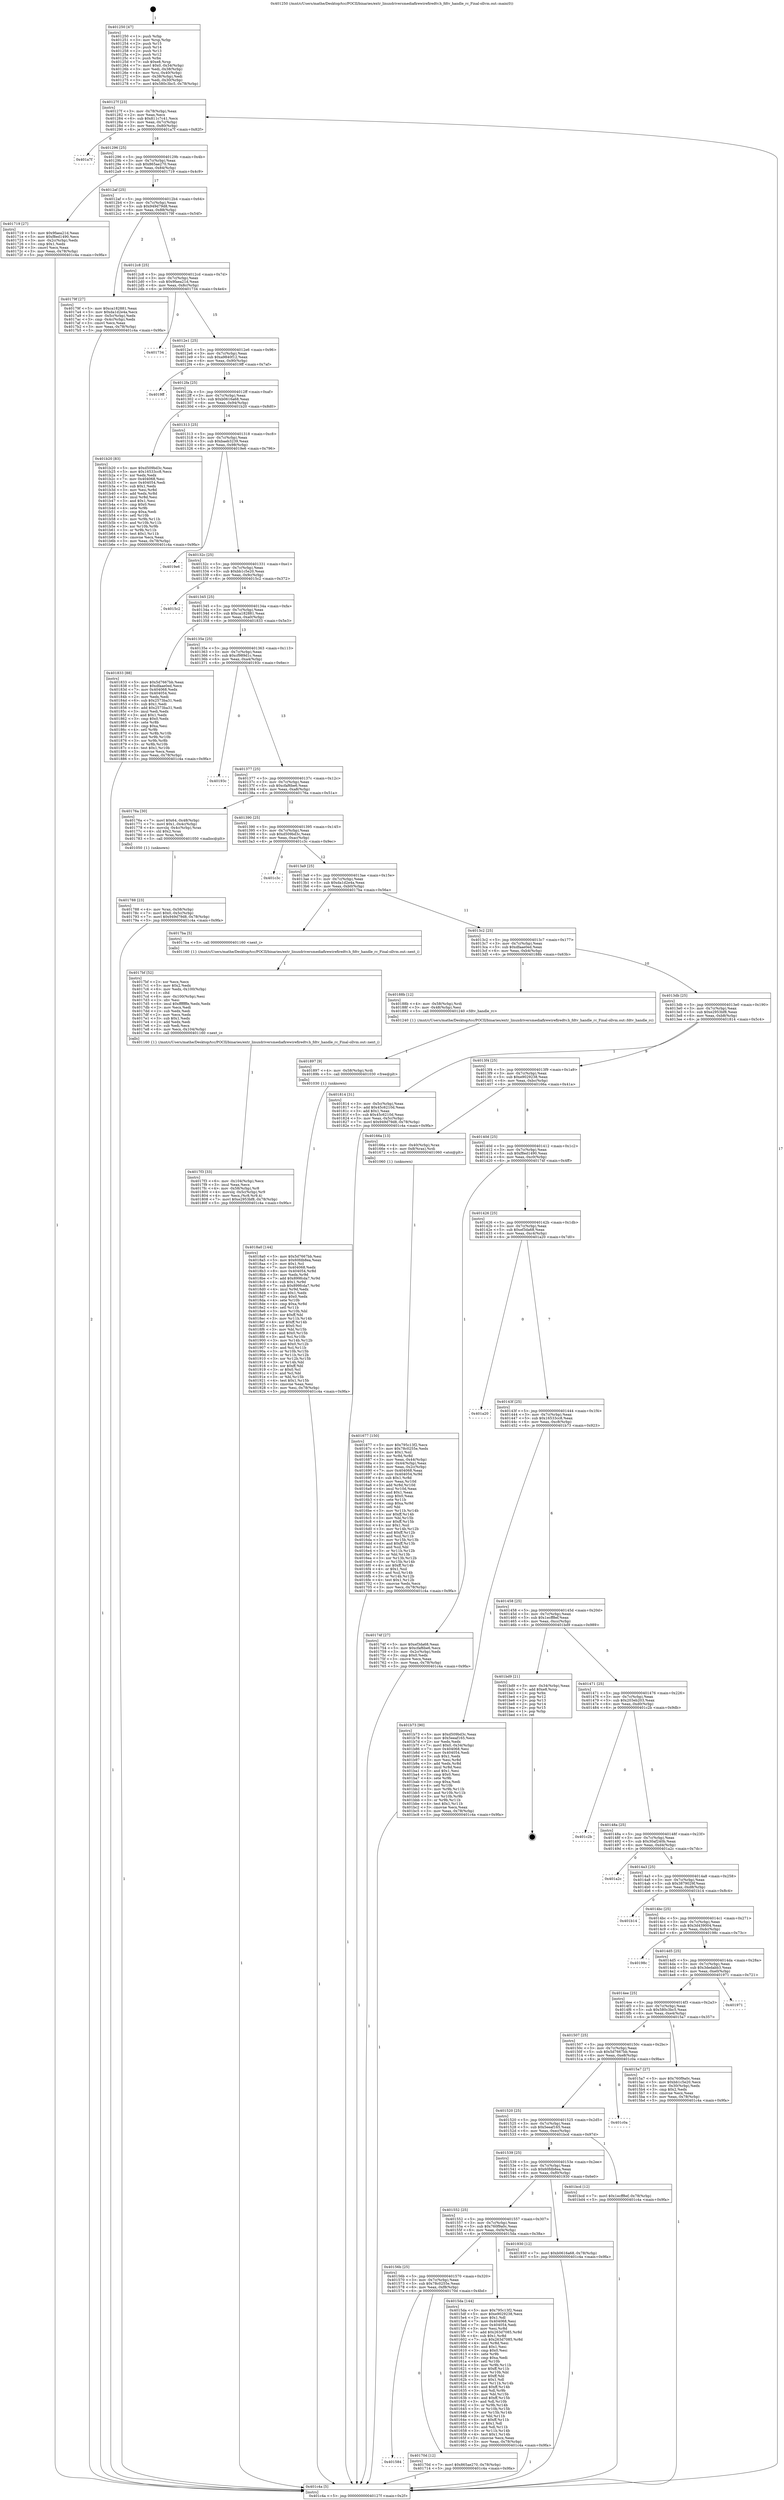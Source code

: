 digraph "0x401250" {
  label = "0x401250 (/mnt/c/Users/mathe/Desktop/tcc/POCII/binaries/extr_linuxdriversmediafirewirefiredtv.h_fdtv_handle_rc_Final-ollvm.out::main(0))"
  labelloc = "t"
  node[shape=record]

  Entry [label="",width=0.3,height=0.3,shape=circle,fillcolor=black,style=filled]
  "0x40127f" [label="{
     0x40127f [23]\l
     | [instrs]\l
     &nbsp;&nbsp;0x40127f \<+3\>: mov -0x78(%rbp),%eax\l
     &nbsp;&nbsp;0x401282 \<+2\>: mov %eax,%ecx\l
     &nbsp;&nbsp;0x401284 \<+6\>: sub $0x811c7c41,%ecx\l
     &nbsp;&nbsp;0x40128a \<+3\>: mov %eax,-0x7c(%rbp)\l
     &nbsp;&nbsp;0x40128d \<+3\>: mov %ecx,-0x80(%rbp)\l
     &nbsp;&nbsp;0x401290 \<+6\>: je 0000000000401a7f \<main+0x82f\>\l
  }"]
  "0x401a7f" [label="{
     0x401a7f\l
  }", style=dashed]
  "0x401296" [label="{
     0x401296 [25]\l
     | [instrs]\l
     &nbsp;&nbsp;0x401296 \<+5\>: jmp 000000000040129b \<main+0x4b\>\l
     &nbsp;&nbsp;0x40129b \<+3\>: mov -0x7c(%rbp),%eax\l
     &nbsp;&nbsp;0x40129e \<+5\>: sub $0x865ae270,%eax\l
     &nbsp;&nbsp;0x4012a3 \<+6\>: mov %eax,-0x84(%rbp)\l
     &nbsp;&nbsp;0x4012a9 \<+6\>: je 0000000000401719 \<main+0x4c9\>\l
  }"]
  Exit [label="",width=0.3,height=0.3,shape=circle,fillcolor=black,style=filled,peripheries=2]
  "0x401719" [label="{
     0x401719 [27]\l
     | [instrs]\l
     &nbsp;&nbsp;0x401719 \<+5\>: mov $0x9faea21d,%eax\l
     &nbsp;&nbsp;0x40171e \<+5\>: mov $0xf8ed1490,%ecx\l
     &nbsp;&nbsp;0x401723 \<+3\>: mov -0x2c(%rbp),%edx\l
     &nbsp;&nbsp;0x401726 \<+3\>: cmp $0x1,%edx\l
     &nbsp;&nbsp;0x401729 \<+3\>: cmovl %ecx,%eax\l
     &nbsp;&nbsp;0x40172c \<+3\>: mov %eax,-0x78(%rbp)\l
     &nbsp;&nbsp;0x40172f \<+5\>: jmp 0000000000401c4a \<main+0x9fa\>\l
  }"]
  "0x4012af" [label="{
     0x4012af [25]\l
     | [instrs]\l
     &nbsp;&nbsp;0x4012af \<+5\>: jmp 00000000004012b4 \<main+0x64\>\l
     &nbsp;&nbsp;0x4012b4 \<+3\>: mov -0x7c(%rbp),%eax\l
     &nbsp;&nbsp;0x4012b7 \<+5\>: sub $0x949d79d8,%eax\l
     &nbsp;&nbsp;0x4012bc \<+6\>: mov %eax,-0x88(%rbp)\l
     &nbsp;&nbsp;0x4012c2 \<+6\>: je 000000000040179f \<main+0x54f\>\l
  }"]
  "0x4018a0" [label="{
     0x4018a0 [144]\l
     | [instrs]\l
     &nbsp;&nbsp;0x4018a0 \<+5\>: mov $0x5d7667bb,%esi\l
     &nbsp;&nbsp;0x4018a5 \<+5\>: mov $0x60fdb8ea,%eax\l
     &nbsp;&nbsp;0x4018aa \<+2\>: mov $0x1,%cl\l
     &nbsp;&nbsp;0x4018ac \<+7\>: mov 0x404068,%edx\l
     &nbsp;&nbsp;0x4018b3 \<+8\>: mov 0x404054,%r8d\l
     &nbsp;&nbsp;0x4018bb \<+3\>: mov %edx,%r9d\l
     &nbsp;&nbsp;0x4018be \<+7\>: add $0x899fcda7,%r9d\l
     &nbsp;&nbsp;0x4018c5 \<+4\>: sub $0x1,%r9d\l
     &nbsp;&nbsp;0x4018c9 \<+7\>: sub $0x899fcda7,%r9d\l
     &nbsp;&nbsp;0x4018d0 \<+4\>: imul %r9d,%edx\l
     &nbsp;&nbsp;0x4018d4 \<+3\>: and $0x1,%edx\l
     &nbsp;&nbsp;0x4018d7 \<+3\>: cmp $0x0,%edx\l
     &nbsp;&nbsp;0x4018da \<+4\>: sete %r10b\l
     &nbsp;&nbsp;0x4018de \<+4\>: cmp $0xa,%r8d\l
     &nbsp;&nbsp;0x4018e2 \<+4\>: setl %r11b\l
     &nbsp;&nbsp;0x4018e6 \<+3\>: mov %r10b,%bl\l
     &nbsp;&nbsp;0x4018e9 \<+3\>: xor $0xff,%bl\l
     &nbsp;&nbsp;0x4018ec \<+3\>: mov %r11b,%r14b\l
     &nbsp;&nbsp;0x4018ef \<+4\>: xor $0xff,%r14b\l
     &nbsp;&nbsp;0x4018f3 \<+3\>: xor $0x0,%cl\l
     &nbsp;&nbsp;0x4018f6 \<+3\>: mov %bl,%r15b\l
     &nbsp;&nbsp;0x4018f9 \<+4\>: and $0x0,%r15b\l
     &nbsp;&nbsp;0x4018fd \<+3\>: and %cl,%r10b\l
     &nbsp;&nbsp;0x401900 \<+3\>: mov %r14b,%r12b\l
     &nbsp;&nbsp;0x401903 \<+4\>: and $0x0,%r12b\l
     &nbsp;&nbsp;0x401907 \<+3\>: and %cl,%r11b\l
     &nbsp;&nbsp;0x40190a \<+3\>: or %r10b,%r15b\l
     &nbsp;&nbsp;0x40190d \<+3\>: or %r11b,%r12b\l
     &nbsp;&nbsp;0x401910 \<+3\>: xor %r12b,%r15b\l
     &nbsp;&nbsp;0x401913 \<+3\>: or %r14b,%bl\l
     &nbsp;&nbsp;0x401916 \<+3\>: xor $0xff,%bl\l
     &nbsp;&nbsp;0x401919 \<+3\>: or $0x0,%cl\l
     &nbsp;&nbsp;0x40191c \<+2\>: and %cl,%bl\l
     &nbsp;&nbsp;0x40191e \<+3\>: or %bl,%r15b\l
     &nbsp;&nbsp;0x401921 \<+4\>: test $0x1,%r15b\l
     &nbsp;&nbsp;0x401925 \<+3\>: cmovne %eax,%esi\l
     &nbsp;&nbsp;0x401928 \<+3\>: mov %esi,-0x78(%rbp)\l
     &nbsp;&nbsp;0x40192b \<+5\>: jmp 0000000000401c4a \<main+0x9fa\>\l
  }"]
  "0x40179f" [label="{
     0x40179f [27]\l
     | [instrs]\l
     &nbsp;&nbsp;0x40179f \<+5\>: mov $0xca182881,%eax\l
     &nbsp;&nbsp;0x4017a4 \<+5\>: mov $0xda1d2e4a,%ecx\l
     &nbsp;&nbsp;0x4017a9 \<+3\>: mov -0x5c(%rbp),%edx\l
     &nbsp;&nbsp;0x4017ac \<+3\>: cmp -0x4c(%rbp),%edx\l
     &nbsp;&nbsp;0x4017af \<+3\>: cmovl %ecx,%eax\l
     &nbsp;&nbsp;0x4017b2 \<+3\>: mov %eax,-0x78(%rbp)\l
     &nbsp;&nbsp;0x4017b5 \<+5\>: jmp 0000000000401c4a \<main+0x9fa\>\l
  }"]
  "0x4012c8" [label="{
     0x4012c8 [25]\l
     | [instrs]\l
     &nbsp;&nbsp;0x4012c8 \<+5\>: jmp 00000000004012cd \<main+0x7d\>\l
     &nbsp;&nbsp;0x4012cd \<+3\>: mov -0x7c(%rbp),%eax\l
     &nbsp;&nbsp;0x4012d0 \<+5\>: sub $0x9faea21d,%eax\l
     &nbsp;&nbsp;0x4012d5 \<+6\>: mov %eax,-0x8c(%rbp)\l
     &nbsp;&nbsp;0x4012db \<+6\>: je 0000000000401734 \<main+0x4e4\>\l
  }"]
  "0x401897" [label="{
     0x401897 [9]\l
     | [instrs]\l
     &nbsp;&nbsp;0x401897 \<+4\>: mov -0x58(%rbp),%rdi\l
     &nbsp;&nbsp;0x40189b \<+5\>: call 0000000000401030 \<free@plt\>\l
     | [calls]\l
     &nbsp;&nbsp;0x401030 \{1\} (unknown)\l
  }"]
  "0x401734" [label="{
     0x401734\l
  }", style=dashed]
  "0x4012e1" [label="{
     0x4012e1 [25]\l
     | [instrs]\l
     &nbsp;&nbsp;0x4012e1 \<+5\>: jmp 00000000004012e6 \<main+0x96\>\l
     &nbsp;&nbsp;0x4012e6 \<+3\>: mov -0x7c(%rbp),%eax\l
     &nbsp;&nbsp;0x4012e9 \<+5\>: sub $0xa9840f12,%eax\l
     &nbsp;&nbsp;0x4012ee \<+6\>: mov %eax,-0x90(%rbp)\l
     &nbsp;&nbsp;0x4012f4 \<+6\>: je 00000000004019ff \<main+0x7af\>\l
  }"]
  "0x4017f3" [label="{
     0x4017f3 [33]\l
     | [instrs]\l
     &nbsp;&nbsp;0x4017f3 \<+6\>: mov -0x104(%rbp),%ecx\l
     &nbsp;&nbsp;0x4017f9 \<+3\>: imul %eax,%ecx\l
     &nbsp;&nbsp;0x4017fc \<+4\>: mov -0x58(%rbp),%r8\l
     &nbsp;&nbsp;0x401800 \<+4\>: movslq -0x5c(%rbp),%r9\l
     &nbsp;&nbsp;0x401804 \<+4\>: mov %ecx,(%r8,%r9,4)\l
     &nbsp;&nbsp;0x401808 \<+7\>: movl $0xe2953bf8,-0x78(%rbp)\l
     &nbsp;&nbsp;0x40180f \<+5\>: jmp 0000000000401c4a \<main+0x9fa\>\l
  }"]
  "0x4019ff" [label="{
     0x4019ff\l
  }", style=dashed]
  "0x4012fa" [label="{
     0x4012fa [25]\l
     | [instrs]\l
     &nbsp;&nbsp;0x4012fa \<+5\>: jmp 00000000004012ff \<main+0xaf\>\l
     &nbsp;&nbsp;0x4012ff \<+3\>: mov -0x7c(%rbp),%eax\l
     &nbsp;&nbsp;0x401302 \<+5\>: sub $0xb0616a68,%eax\l
     &nbsp;&nbsp;0x401307 \<+6\>: mov %eax,-0x94(%rbp)\l
     &nbsp;&nbsp;0x40130d \<+6\>: je 0000000000401b20 \<main+0x8d0\>\l
  }"]
  "0x4017bf" [label="{
     0x4017bf [52]\l
     | [instrs]\l
     &nbsp;&nbsp;0x4017bf \<+2\>: xor %ecx,%ecx\l
     &nbsp;&nbsp;0x4017c1 \<+5\>: mov $0x2,%edx\l
     &nbsp;&nbsp;0x4017c6 \<+6\>: mov %edx,-0x100(%rbp)\l
     &nbsp;&nbsp;0x4017cc \<+1\>: cltd\l
     &nbsp;&nbsp;0x4017cd \<+6\>: mov -0x100(%rbp),%esi\l
     &nbsp;&nbsp;0x4017d3 \<+2\>: idiv %esi\l
     &nbsp;&nbsp;0x4017d5 \<+6\>: imul $0xfffffffe,%edx,%edx\l
     &nbsp;&nbsp;0x4017db \<+2\>: mov %ecx,%edi\l
     &nbsp;&nbsp;0x4017dd \<+2\>: sub %edx,%edi\l
     &nbsp;&nbsp;0x4017df \<+2\>: mov %ecx,%edx\l
     &nbsp;&nbsp;0x4017e1 \<+3\>: sub $0x1,%edx\l
     &nbsp;&nbsp;0x4017e4 \<+2\>: add %edx,%edi\l
     &nbsp;&nbsp;0x4017e6 \<+2\>: sub %edi,%ecx\l
     &nbsp;&nbsp;0x4017e8 \<+6\>: mov %ecx,-0x104(%rbp)\l
     &nbsp;&nbsp;0x4017ee \<+5\>: call 0000000000401160 \<next_i\>\l
     | [calls]\l
     &nbsp;&nbsp;0x401160 \{1\} (/mnt/c/Users/mathe/Desktop/tcc/POCII/binaries/extr_linuxdriversmediafirewirefiredtv.h_fdtv_handle_rc_Final-ollvm.out::next_i)\l
  }"]
  "0x401b20" [label="{
     0x401b20 [83]\l
     | [instrs]\l
     &nbsp;&nbsp;0x401b20 \<+5\>: mov $0xd509bd3c,%eax\l
     &nbsp;&nbsp;0x401b25 \<+5\>: mov $0x16533cc8,%ecx\l
     &nbsp;&nbsp;0x401b2a \<+2\>: xor %edx,%edx\l
     &nbsp;&nbsp;0x401b2c \<+7\>: mov 0x404068,%esi\l
     &nbsp;&nbsp;0x401b33 \<+7\>: mov 0x404054,%edi\l
     &nbsp;&nbsp;0x401b3a \<+3\>: sub $0x1,%edx\l
     &nbsp;&nbsp;0x401b3d \<+3\>: mov %esi,%r8d\l
     &nbsp;&nbsp;0x401b40 \<+3\>: add %edx,%r8d\l
     &nbsp;&nbsp;0x401b43 \<+4\>: imul %r8d,%esi\l
     &nbsp;&nbsp;0x401b47 \<+3\>: and $0x1,%esi\l
     &nbsp;&nbsp;0x401b4a \<+3\>: cmp $0x0,%esi\l
     &nbsp;&nbsp;0x401b4d \<+4\>: sete %r9b\l
     &nbsp;&nbsp;0x401b51 \<+3\>: cmp $0xa,%edi\l
     &nbsp;&nbsp;0x401b54 \<+4\>: setl %r10b\l
     &nbsp;&nbsp;0x401b58 \<+3\>: mov %r9b,%r11b\l
     &nbsp;&nbsp;0x401b5b \<+3\>: and %r10b,%r11b\l
     &nbsp;&nbsp;0x401b5e \<+3\>: xor %r10b,%r9b\l
     &nbsp;&nbsp;0x401b61 \<+3\>: or %r9b,%r11b\l
     &nbsp;&nbsp;0x401b64 \<+4\>: test $0x1,%r11b\l
     &nbsp;&nbsp;0x401b68 \<+3\>: cmovne %ecx,%eax\l
     &nbsp;&nbsp;0x401b6b \<+3\>: mov %eax,-0x78(%rbp)\l
     &nbsp;&nbsp;0x401b6e \<+5\>: jmp 0000000000401c4a \<main+0x9fa\>\l
  }"]
  "0x401313" [label="{
     0x401313 [25]\l
     | [instrs]\l
     &nbsp;&nbsp;0x401313 \<+5\>: jmp 0000000000401318 \<main+0xc8\>\l
     &nbsp;&nbsp;0x401318 \<+3\>: mov -0x7c(%rbp),%eax\l
     &nbsp;&nbsp;0x40131b \<+5\>: sub $0xbaeb3239,%eax\l
     &nbsp;&nbsp;0x401320 \<+6\>: mov %eax,-0x98(%rbp)\l
     &nbsp;&nbsp;0x401326 \<+6\>: je 00000000004019e6 \<main+0x796\>\l
  }"]
  "0x401788" [label="{
     0x401788 [23]\l
     | [instrs]\l
     &nbsp;&nbsp;0x401788 \<+4\>: mov %rax,-0x58(%rbp)\l
     &nbsp;&nbsp;0x40178c \<+7\>: movl $0x0,-0x5c(%rbp)\l
     &nbsp;&nbsp;0x401793 \<+7\>: movl $0x949d79d8,-0x78(%rbp)\l
     &nbsp;&nbsp;0x40179a \<+5\>: jmp 0000000000401c4a \<main+0x9fa\>\l
  }"]
  "0x4019e6" [label="{
     0x4019e6\l
  }", style=dashed]
  "0x40132c" [label="{
     0x40132c [25]\l
     | [instrs]\l
     &nbsp;&nbsp;0x40132c \<+5\>: jmp 0000000000401331 \<main+0xe1\>\l
     &nbsp;&nbsp;0x401331 \<+3\>: mov -0x7c(%rbp),%eax\l
     &nbsp;&nbsp;0x401334 \<+5\>: sub $0xbb1c5e20,%eax\l
     &nbsp;&nbsp;0x401339 \<+6\>: mov %eax,-0x9c(%rbp)\l
     &nbsp;&nbsp;0x40133f \<+6\>: je 00000000004015c2 \<main+0x372\>\l
  }"]
  "0x401584" [label="{
     0x401584\l
  }", style=dashed]
  "0x4015c2" [label="{
     0x4015c2\l
  }", style=dashed]
  "0x401345" [label="{
     0x401345 [25]\l
     | [instrs]\l
     &nbsp;&nbsp;0x401345 \<+5\>: jmp 000000000040134a \<main+0xfa\>\l
     &nbsp;&nbsp;0x40134a \<+3\>: mov -0x7c(%rbp),%eax\l
     &nbsp;&nbsp;0x40134d \<+5\>: sub $0xca182881,%eax\l
     &nbsp;&nbsp;0x401352 \<+6\>: mov %eax,-0xa0(%rbp)\l
     &nbsp;&nbsp;0x401358 \<+6\>: je 0000000000401833 \<main+0x5e3\>\l
  }"]
  "0x40170d" [label="{
     0x40170d [12]\l
     | [instrs]\l
     &nbsp;&nbsp;0x40170d \<+7\>: movl $0x865ae270,-0x78(%rbp)\l
     &nbsp;&nbsp;0x401714 \<+5\>: jmp 0000000000401c4a \<main+0x9fa\>\l
  }"]
  "0x401833" [label="{
     0x401833 [88]\l
     | [instrs]\l
     &nbsp;&nbsp;0x401833 \<+5\>: mov $0x5d7667bb,%eax\l
     &nbsp;&nbsp;0x401838 \<+5\>: mov $0xdfaae0ed,%ecx\l
     &nbsp;&nbsp;0x40183d \<+7\>: mov 0x404068,%edx\l
     &nbsp;&nbsp;0x401844 \<+7\>: mov 0x404054,%esi\l
     &nbsp;&nbsp;0x40184b \<+2\>: mov %edx,%edi\l
     &nbsp;&nbsp;0x40184d \<+6\>: sub $0x2573ba31,%edi\l
     &nbsp;&nbsp;0x401853 \<+3\>: sub $0x1,%edi\l
     &nbsp;&nbsp;0x401856 \<+6\>: add $0x2573ba31,%edi\l
     &nbsp;&nbsp;0x40185c \<+3\>: imul %edi,%edx\l
     &nbsp;&nbsp;0x40185f \<+3\>: and $0x1,%edx\l
     &nbsp;&nbsp;0x401862 \<+3\>: cmp $0x0,%edx\l
     &nbsp;&nbsp;0x401865 \<+4\>: sete %r8b\l
     &nbsp;&nbsp;0x401869 \<+3\>: cmp $0xa,%esi\l
     &nbsp;&nbsp;0x40186c \<+4\>: setl %r9b\l
     &nbsp;&nbsp;0x401870 \<+3\>: mov %r8b,%r10b\l
     &nbsp;&nbsp;0x401873 \<+3\>: and %r9b,%r10b\l
     &nbsp;&nbsp;0x401876 \<+3\>: xor %r9b,%r8b\l
     &nbsp;&nbsp;0x401879 \<+3\>: or %r8b,%r10b\l
     &nbsp;&nbsp;0x40187c \<+4\>: test $0x1,%r10b\l
     &nbsp;&nbsp;0x401880 \<+3\>: cmovne %ecx,%eax\l
     &nbsp;&nbsp;0x401883 \<+3\>: mov %eax,-0x78(%rbp)\l
     &nbsp;&nbsp;0x401886 \<+5\>: jmp 0000000000401c4a \<main+0x9fa\>\l
  }"]
  "0x40135e" [label="{
     0x40135e [25]\l
     | [instrs]\l
     &nbsp;&nbsp;0x40135e \<+5\>: jmp 0000000000401363 \<main+0x113\>\l
     &nbsp;&nbsp;0x401363 \<+3\>: mov -0x7c(%rbp),%eax\l
     &nbsp;&nbsp;0x401366 \<+5\>: sub $0xcf989d1c,%eax\l
     &nbsp;&nbsp;0x40136b \<+6\>: mov %eax,-0xa4(%rbp)\l
     &nbsp;&nbsp;0x401371 \<+6\>: je 000000000040193c \<main+0x6ec\>\l
  }"]
  "0x401677" [label="{
     0x401677 [150]\l
     | [instrs]\l
     &nbsp;&nbsp;0x401677 \<+5\>: mov $0x795c13f2,%ecx\l
     &nbsp;&nbsp;0x40167c \<+5\>: mov $0x78c0255e,%edx\l
     &nbsp;&nbsp;0x401681 \<+3\>: mov $0x1,%sil\l
     &nbsp;&nbsp;0x401684 \<+3\>: xor %r8d,%r8d\l
     &nbsp;&nbsp;0x401687 \<+3\>: mov %eax,-0x44(%rbp)\l
     &nbsp;&nbsp;0x40168a \<+3\>: mov -0x44(%rbp),%eax\l
     &nbsp;&nbsp;0x40168d \<+3\>: mov %eax,-0x2c(%rbp)\l
     &nbsp;&nbsp;0x401690 \<+7\>: mov 0x404068,%eax\l
     &nbsp;&nbsp;0x401697 \<+8\>: mov 0x404054,%r9d\l
     &nbsp;&nbsp;0x40169f \<+4\>: sub $0x1,%r8d\l
     &nbsp;&nbsp;0x4016a3 \<+3\>: mov %eax,%r10d\l
     &nbsp;&nbsp;0x4016a6 \<+3\>: add %r8d,%r10d\l
     &nbsp;&nbsp;0x4016a9 \<+4\>: imul %r10d,%eax\l
     &nbsp;&nbsp;0x4016ad \<+3\>: and $0x1,%eax\l
     &nbsp;&nbsp;0x4016b0 \<+3\>: cmp $0x0,%eax\l
     &nbsp;&nbsp;0x4016b3 \<+4\>: sete %r11b\l
     &nbsp;&nbsp;0x4016b7 \<+4\>: cmp $0xa,%r9d\l
     &nbsp;&nbsp;0x4016bb \<+3\>: setl %bl\l
     &nbsp;&nbsp;0x4016be \<+3\>: mov %r11b,%r14b\l
     &nbsp;&nbsp;0x4016c1 \<+4\>: xor $0xff,%r14b\l
     &nbsp;&nbsp;0x4016c5 \<+3\>: mov %bl,%r15b\l
     &nbsp;&nbsp;0x4016c8 \<+4\>: xor $0xff,%r15b\l
     &nbsp;&nbsp;0x4016cc \<+4\>: xor $0x1,%sil\l
     &nbsp;&nbsp;0x4016d0 \<+3\>: mov %r14b,%r12b\l
     &nbsp;&nbsp;0x4016d3 \<+4\>: and $0xff,%r12b\l
     &nbsp;&nbsp;0x4016d7 \<+3\>: and %sil,%r11b\l
     &nbsp;&nbsp;0x4016da \<+3\>: mov %r15b,%r13b\l
     &nbsp;&nbsp;0x4016dd \<+4\>: and $0xff,%r13b\l
     &nbsp;&nbsp;0x4016e1 \<+3\>: and %sil,%bl\l
     &nbsp;&nbsp;0x4016e4 \<+3\>: or %r11b,%r12b\l
     &nbsp;&nbsp;0x4016e7 \<+3\>: or %bl,%r13b\l
     &nbsp;&nbsp;0x4016ea \<+3\>: xor %r13b,%r12b\l
     &nbsp;&nbsp;0x4016ed \<+3\>: or %r15b,%r14b\l
     &nbsp;&nbsp;0x4016f0 \<+4\>: xor $0xff,%r14b\l
     &nbsp;&nbsp;0x4016f4 \<+4\>: or $0x1,%sil\l
     &nbsp;&nbsp;0x4016f8 \<+3\>: and %sil,%r14b\l
     &nbsp;&nbsp;0x4016fb \<+3\>: or %r14b,%r12b\l
     &nbsp;&nbsp;0x4016fe \<+4\>: test $0x1,%r12b\l
     &nbsp;&nbsp;0x401702 \<+3\>: cmovne %edx,%ecx\l
     &nbsp;&nbsp;0x401705 \<+3\>: mov %ecx,-0x78(%rbp)\l
     &nbsp;&nbsp;0x401708 \<+5\>: jmp 0000000000401c4a \<main+0x9fa\>\l
  }"]
  "0x40193c" [label="{
     0x40193c\l
  }", style=dashed]
  "0x401377" [label="{
     0x401377 [25]\l
     | [instrs]\l
     &nbsp;&nbsp;0x401377 \<+5\>: jmp 000000000040137c \<main+0x12c\>\l
     &nbsp;&nbsp;0x40137c \<+3\>: mov -0x7c(%rbp),%eax\l
     &nbsp;&nbsp;0x40137f \<+5\>: sub $0xcfaf6be6,%eax\l
     &nbsp;&nbsp;0x401384 \<+6\>: mov %eax,-0xa8(%rbp)\l
     &nbsp;&nbsp;0x40138a \<+6\>: je 000000000040176a \<main+0x51a\>\l
  }"]
  "0x40156b" [label="{
     0x40156b [25]\l
     | [instrs]\l
     &nbsp;&nbsp;0x40156b \<+5\>: jmp 0000000000401570 \<main+0x320\>\l
     &nbsp;&nbsp;0x401570 \<+3\>: mov -0x7c(%rbp),%eax\l
     &nbsp;&nbsp;0x401573 \<+5\>: sub $0x78c0255e,%eax\l
     &nbsp;&nbsp;0x401578 \<+6\>: mov %eax,-0xf8(%rbp)\l
     &nbsp;&nbsp;0x40157e \<+6\>: je 000000000040170d \<main+0x4bd\>\l
  }"]
  "0x40176a" [label="{
     0x40176a [30]\l
     | [instrs]\l
     &nbsp;&nbsp;0x40176a \<+7\>: movl $0x64,-0x48(%rbp)\l
     &nbsp;&nbsp;0x401771 \<+7\>: movl $0x1,-0x4c(%rbp)\l
     &nbsp;&nbsp;0x401778 \<+4\>: movslq -0x4c(%rbp),%rax\l
     &nbsp;&nbsp;0x40177c \<+4\>: shl $0x2,%rax\l
     &nbsp;&nbsp;0x401780 \<+3\>: mov %rax,%rdi\l
     &nbsp;&nbsp;0x401783 \<+5\>: call 0000000000401050 \<malloc@plt\>\l
     | [calls]\l
     &nbsp;&nbsp;0x401050 \{1\} (unknown)\l
  }"]
  "0x401390" [label="{
     0x401390 [25]\l
     | [instrs]\l
     &nbsp;&nbsp;0x401390 \<+5\>: jmp 0000000000401395 \<main+0x145\>\l
     &nbsp;&nbsp;0x401395 \<+3\>: mov -0x7c(%rbp),%eax\l
     &nbsp;&nbsp;0x401398 \<+5\>: sub $0xd509bd3c,%eax\l
     &nbsp;&nbsp;0x40139d \<+6\>: mov %eax,-0xac(%rbp)\l
     &nbsp;&nbsp;0x4013a3 \<+6\>: je 0000000000401c3c \<main+0x9ec\>\l
  }"]
  "0x4015da" [label="{
     0x4015da [144]\l
     | [instrs]\l
     &nbsp;&nbsp;0x4015da \<+5\>: mov $0x795c13f2,%eax\l
     &nbsp;&nbsp;0x4015df \<+5\>: mov $0xe9029238,%ecx\l
     &nbsp;&nbsp;0x4015e4 \<+2\>: mov $0x1,%dl\l
     &nbsp;&nbsp;0x4015e6 \<+7\>: mov 0x404068,%esi\l
     &nbsp;&nbsp;0x4015ed \<+7\>: mov 0x404054,%edi\l
     &nbsp;&nbsp;0x4015f4 \<+3\>: mov %esi,%r8d\l
     &nbsp;&nbsp;0x4015f7 \<+7\>: add $0x263d7085,%r8d\l
     &nbsp;&nbsp;0x4015fe \<+4\>: sub $0x1,%r8d\l
     &nbsp;&nbsp;0x401602 \<+7\>: sub $0x263d7085,%r8d\l
     &nbsp;&nbsp;0x401609 \<+4\>: imul %r8d,%esi\l
     &nbsp;&nbsp;0x40160d \<+3\>: and $0x1,%esi\l
     &nbsp;&nbsp;0x401610 \<+3\>: cmp $0x0,%esi\l
     &nbsp;&nbsp;0x401613 \<+4\>: sete %r9b\l
     &nbsp;&nbsp;0x401617 \<+3\>: cmp $0xa,%edi\l
     &nbsp;&nbsp;0x40161a \<+4\>: setl %r10b\l
     &nbsp;&nbsp;0x40161e \<+3\>: mov %r9b,%r11b\l
     &nbsp;&nbsp;0x401621 \<+4\>: xor $0xff,%r11b\l
     &nbsp;&nbsp;0x401625 \<+3\>: mov %r10b,%bl\l
     &nbsp;&nbsp;0x401628 \<+3\>: xor $0xff,%bl\l
     &nbsp;&nbsp;0x40162b \<+3\>: xor $0x1,%dl\l
     &nbsp;&nbsp;0x40162e \<+3\>: mov %r11b,%r14b\l
     &nbsp;&nbsp;0x401631 \<+4\>: and $0xff,%r14b\l
     &nbsp;&nbsp;0x401635 \<+3\>: and %dl,%r9b\l
     &nbsp;&nbsp;0x401638 \<+3\>: mov %bl,%r15b\l
     &nbsp;&nbsp;0x40163b \<+4\>: and $0xff,%r15b\l
     &nbsp;&nbsp;0x40163f \<+3\>: and %dl,%r10b\l
     &nbsp;&nbsp;0x401642 \<+3\>: or %r9b,%r14b\l
     &nbsp;&nbsp;0x401645 \<+3\>: or %r10b,%r15b\l
     &nbsp;&nbsp;0x401648 \<+3\>: xor %r15b,%r14b\l
     &nbsp;&nbsp;0x40164b \<+3\>: or %bl,%r11b\l
     &nbsp;&nbsp;0x40164e \<+4\>: xor $0xff,%r11b\l
     &nbsp;&nbsp;0x401652 \<+3\>: or $0x1,%dl\l
     &nbsp;&nbsp;0x401655 \<+3\>: and %dl,%r11b\l
     &nbsp;&nbsp;0x401658 \<+3\>: or %r11b,%r14b\l
     &nbsp;&nbsp;0x40165b \<+4\>: test $0x1,%r14b\l
     &nbsp;&nbsp;0x40165f \<+3\>: cmovne %ecx,%eax\l
     &nbsp;&nbsp;0x401662 \<+3\>: mov %eax,-0x78(%rbp)\l
     &nbsp;&nbsp;0x401665 \<+5\>: jmp 0000000000401c4a \<main+0x9fa\>\l
  }"]
  "0x401c3c" [label="{
     0x401c3c\l
  }", style=dashed]
  "0x4013a9" [label="{
     0x4013a9 [25]\l
     | [instrs]\l
     &nbsp;&nbsp;0x4013a9 \<+5\>: jmp 00000000004013ae \<main+0x15e\>\l
     &nbsp;&nbsp;0x4013ae \<+3\>: mov -0x7c(%rbp),%eax\l
     &nbsp;&nbsp;0x4013b1 \<+5\>: sub $0xda1d2e4a,%eax\l
     &nbsp;&nbsp;0x4013b6 \<+6\>: mov %eax,-0xb0(%rbp)\l
     &nbsp;&nbsp;0x4013bc \<+6\>: je 00000000004017ba \<main+0x56a\>\l
  }"]
  "0x401552" [label="{
     0x401552 [25]\l
     | [instrs]\l
     &nbsp;&nbsp;0x401552 \<+5\>: jmp 0000000000401557 \<main+0x307\>\l
     &nbsp;&nbsp;0x401557 \<+3\>: mov -0x7c(%rbp),%eax\l
     &nbsp;&nbsp;0x40155a \<+5\>: sub $0x760f9a0c,%eax\l
     &nbsp;&nbsp;0x40155f \<+6\>: mov %eax,-0xf4(%rbp)\l
     &nbsp;&nbsp;0x401565 \<+6\>: je 00000000004015da \<main+0x38a\>\l
  }"]
  "0x4017ba" [label="{
     0x4017ba [5]\l
     | [instrs]\l
     &nbsp;&nbsp;0x4017ba \<+5\>: call 0000000000401160 \<next_i\>\l
     | [calls]\l
     &nbsp;&nbsp;0x401160 \{1\} (/mnt/c/Users/mathe/Desktop/tcc/POCII/binaries/extr_linuxdriversmediafirewirefiredtv.h_fdtv_handle_rc_Final-ollvm.out::next_i)\l
  }"]
  "0x4013c2" [label="{
     0x4013c2 [25]\l
     | [instrs]\l
     &nbsp;&nbsp;0x4013c2 \<+5\>: jmp 00000000004013c7 \<main+0x177\>\l
     &nbsp;&nbsp;0x4013c7 \<+3\>: mov -0x7c(%rbp),%eax\l
     &nbsp;&nbsp;0x4013ca \<+5\>: sub $0xdfaae0ed,%eax\l
     &nbsp;&nbsp;0x4013cf \<+6\>: mov %eax,-0xb4(%rbp)\l
     &nbsp;&nbsp;0x4013d5 \<+6\>: je 000000000040188b \<main+0x63b\>\l
  }"]
  "0x401930" [label="{
     0x401930 [12]\l
     | [instrs]\l
     &nbsp;&nbsp;0x401930 \<+7\>: movl $0xb0616a68,-0x78(%rbp)\l
     &nbsp;&nbsp;0x401937 \<+5\>: jmp 0000000000401c4a \<main+0x9fa\>\l
  }"]
  "0x40188b" [label="{
     0x40188b [12]\l
     | [instrs]\l
     &nbsp;&nbsp;0x40188b \<+4\>: mov -0x58(%rbp),%rdi\l
     &nbsp;&nbsp;0x40188f \<+3\>: mov -0x48(%rbp),%esi\l
     &nbsp;&nbsp;0x401892 \<+5\>: call 0000000000401240 \<fdtv_handle_rc\>\l
     | [calls]\l
     &nbsp;&nbsp;0x401240 \{1\} (/mnt/c/Users/mathe/Desktop/tcc/POCII/binaries/extr_linuxdriversmediafirewirefiredtv.h_fdtv_handle_rc_Final-ollvm.out::fdtv_handle_rc)\l
  }"]
  "0x4013db" [label="{
     0x4013db [25]\l
     | [instrs]\l
     &nbsp;&nbsp;0x4013db \<+5\>: jmp 00000000004013e0 \<main+0x190\>\l
     &nbsp;&nbsp;0x4013e0 \<+3\>: mov -0x7c(%rbp),%eax\l
     &nbsp;&nbsp;0x4013e3 \<+5\>: sub $0xe2953bf8,%eax\l
     &nbsp;&nbsp;0x4013e8 \<+6\>: mov %eax,-0xb8(%rbp)\l
     &nbsp;&nbsp;0x4013ee \<+6\>: je 0000000000401814 \<main+0x5c4\>\l
  }"]
  "0x401539" [label="{
     0x401539 [25]\l
     | [instrs]\l
     &nbsp;&nbsp;0x401539 \<+5\>: jmp 000000000040153e \<main+0x2ee\>\l
     &nbsp;&nbsp;0x40153e \<+3\>: mov -0x7c(%rbp),%eax\l
     &nbsp;&nbsp;0x401541 \<+5\>: sub $0x60fdb8ea,%eax\l
     &nbsp;&nbsp;0x401546 \<+6\>: mov %eax,-0xf0(%rbp)\l
     &nbsp;&nbsp;0x40154c \<+6\>: je 0000000000401930 \<main+0x6e0\>\l
  }"]
  "0x401814" [label="{
     0x401814 [31]\l
     | [instrs]\l
     &nbsp;&nbsp;0x401814 \<+3\>: mov -0x5c(%rbp),%eax\l
     &nbsp;&nbsp;0x401817 \<+5\>: add $0x45c6210d,%eax\l
     &nbsp;&nbsp;0x40181c \<+3\>: add $0x1,%eax\l
     &nbsp;&nbsp;0x40181f \<+5\>: sub $0x45c6210d,%eax\l
     &nbsp;&nbsp;0x401824 \<+3\>: mov %eax,-0x5c(%rbp)\l
     &nbsp;&nbsp;0x401827 \<+7\>: movl $0x949d79d8,-0x78(%rbp)\l
     &nbsp;&nbsp;0x40182e \<+5\>: jmp 0000000000401c4a \<main+0x9fa\>\l
  }"]
  "0x4013f4" [label="{
     0x4013f4 [25]\l
     | [instrs]\l
     &nbsp;&nbsp;0x4013f4 \<+5\>: jmp 00000000004013f9 \<main+0x1a9\>\l
     &nbsp;&nbsp;0x4013f9 \<+3\>: mov -0x7c(%rbp),%eax\l
     &nbsp;&nbsp;0x4013fc \<+5\>: sub $0xe9029238,%eax\l
     &nbsp;&nbsp;0x401401 \<+6\>: mov %eax,-0xbc(%rbp)\l
     &nbsp;&nbsp;0x401407 \<+6\>: je 000000000040166a \<main+0x41a\>\l
  }"]
  "0x401bcd" [label="{
     0x401bcd [12]\l
     | [instrs]\l
     &nbsp;&nbsp;0x401bcd \<+7\>: movl $0x1ecff8ef,-0x78(%rbp)\l
     &nbsp;&nbsp;0x401bd4 \<+5\>: jmp 0000000000401c4a \<main+0x9fa\>\l
  }"]
  "0x40166a" [label="{
     0x40166a [13]\l
     | [instrs]\l
     &nbsp;&nbsp;0x40166a \<+4\>: mov -0x40(%rbp),%rax\l
     &nbsp;&nbsp;0x40166e \<+4\>: mov 0x8(%rax),%rdi\l
     &nbsp;&nbsp;0x401672 \<+5\>: call 0000000000401060 \<atoi@plt\>\l
     | [calls]\l
     &nbsp;&nbsp;0x401060 \{1\} (unknown)\l
  }"]
  "0x40140d" [label="{
     0x40140d [25]\l
     | [instrs]\l
     &nbsp;&nbsp;0x40140d \<+5\>: jmp 0000000000401412 \<main+0x1c2\>\l
     &nbsp;&nbsp;0x401412 \<+3\>: mov -0x7c(%rbp),%eax\l
     &nbsp;&nbsp;0x401415 \<+5\>: sub $0xf8ed1490,%eax\l
     &nbsp;&nbsp;0x40141a \<+6\>: mov %eax,-0xc0(%rbp)\l
     &nbsp;&nbsp;0x401420 \<+6\>: je 000000000040174f \<main+0x4ff\>\l
  }"]
  "0x401520" [label="{
     0x401520 [25]\l
     | [instrs]\l
     &nbsp;&nbsp;0x401520 \<+5\>: jmp 0000000000401525 \<main+0x2d5\>\l
     &nbsp;&nbsp;0x401525 \<+3\>: mov -0x7c(%rbp),%eax\l
     &nbsp;&nbsp;0x401528 \<+5\>: sub $0x5eeaf165,%eax\l
     &nbsp;&nbsp;0x40152d \<+6\>: mov %eax,-0xec(%rbp)\l
     &nbsp;&nbsp;0x401533 \<+6\>: je 0000000000401bcd \<main+0x97d\>\l
  }"]
  "0x40174f" [label="{
     0x40174f [27]\l
     | [instrs]\l
     &nbsp;&nbsp;0x40174f \<+5\>: mov $0xef3da68,%eax\l
     &nbsp;&nbsp;0x401754 \<+5\>: mov $0xcfaf6be6,%ecx\l
     &nbsp;&nbsp;0x401759 \<+3\>: mov -0x2c(%rbp),%edx\l
     &nbsp;&nbsp;0x40175c \<+3\>: cmp $0x0,%edx\l
     &nbsp;&nbsp;0x40175f \<+3\>: cmove %ecx,%eax\l
     &nbsp;&nbsp;0x401762 \<+3\>: mov %eax,-0x78(%rbp)\l
     &nbsp;&nbsp;0x401765 \<+5\>: jmp 0000000000401c4a \<main+0x9fa\>\l
  }"]
  "0x401426" [label="{
     0x401426 [25]\l
     | [instrs]\l
     &nbsp;&nbsp;0x401426 \<+5\>: jmp 000000000040142b \<main+0x1db\>\l
     &nbsp;&nbsp;0x40142b \<+3\>: mov -0x7c(%rbp),%eax\l
     &nbsp;&nbsp;0x40142e \<+5\>: sub $0xef3da68,%eax\l
     &nbsp;&nbsp;0x401433 \<+6\>: mov %eax,-0xc4(%rbp)\l
     &nbsp;&nbsp;0x401439 \<+6\>: je 0000000000401a20 \<main+0x7d0\>\l
  }"]
  "0x401c0a" [label="{
     0x401c0a\l
  }", style=dashed]
  "0x401a20" [label="{
     0x401a20\l
  }", style=dashed]
  "0x40143f" [label="{
     0x40143f [25]\l
     | [instrs]\l
     &nbsp;&nbsp;0x40143f \<+5\>: jmp 0000000000401444 \<main+0x1f4\>\l
     &nbsp;&nbsp;0x401444 \<+3\>: mov -0x7c(%rbp),%eax\l
     &nbsp;&nbsp;0x401447 \<+5\>: sub $0x16533cc8,%eax\l
     &nbsp;&nbsp;0x40144c \<+6\>: mov %eax,-0xc8(%rbp)\l
     &nbsp;&nbsp;0x401452 \<+6\>: je 0000000000401b73 \<main+0x923\>\l
  }"]
  "0x401250" [label="{
     0x401250 [47]\l
     | [instrs]\l
     &nbsp;&nbsp;0x401250 \<+1\>: push %rbp\l
     &nbsp;&nbsp;0x401251 \<+3\>: mov %rsp,%rbp\l
     &nbsp;&nbsp;0x401254 \<+2\>: push %r15\l
     &nbsp;&nbsp;0x401256 \<+2\>: push %r14\l
     &nbsp;&nbsp;0x401258 \<+2\>: push %r13\l
     &nbsp;&nbsp;0x40125a \<+2\>: push %r12\l
     &nbsp;&nbsp;0x40125c \<+1\>: push %rbx\l
     &nbsp;&nbsp;0x40125d \<+7\>: sub $0xe8,%rsp\l
     &nbsp;&nbsp;0x401264 \<+7\>: movl $0x0,-0x34(%rbp)\l
     &nbsp;&nbsp;0x40126b \<+3\>: mov %edi,-0x38(%rbp)\l
     &nbsp;&nbsp;0x40126e \<+4\>: mov %rsi,-0x40(%rbp)\l
     &nbsp;&nbsp;0x401272 \<+3\>: mov -0x38(%rbp),%edi\l
     &nbsp;&nbsp;0x401275 \<+3\>: mov %edi,-0x30(%rbp)\l
     &nbsp;&nbsp;0x401278 \<+7\>: movl $0x580c3bc5,-0x78(%rbp)\l
  }"]
  "0x401b73" [label="{
     0x401b73 [90]\l
     | [instrs]\l
     &nbsp;&nbsp;0x401b73 \<+5\>: mov $0xd509bd3c,%eax\l
     &nbsp;&nbsp;0x401b78 \<+5\>: mov $0x5eeaf165,%ecx\l
     &nbsp;&nbsp;0x401b7d \<+2\>: xor %edx,%edx\l
     &nbsp;&nbsp;0x401b7f \<+7\>: movl $0x0,-0x34(%rbp)\l
     &nbsp;&nbsp;0x401b86 \<+7\>: mov 0x404068,%esi\l
     &nbsp;&nbsp;0x401b8d \<+7\>: mov 0x404054,%edi\l
     &nbsp;&nbsp;0x401b94 \<+3\>: sub $0x1,%edx\l
     &nbsp;&nbsp;0x401b97 \<+3\>: mov %esi,%r8d\l
     &nbsp;&nbsp;0x401b9a \<+3\>: add %edx,%r8d\l
     &nbsp;&nbsp;0x401b9d \<+4\>: imul %r8d,%esi\l
     &nbsp;&nbsp;0x401ba1 \<+3\>: and $0x1,%esi\l
     &nbsp;&nbsp;0x401ba4 \<+3\>: cmp $0x0,%esi\l
     &nbsp;&nbsp;0x401ba7 \<+4\>: sete %r9b\l
     &nbsp;&nbsp;0x401bab \<+3\>: cmp $0xa,%edi\l
     &nbsp;&nbsp;0x401bae \<+4\>: setl %r10b\l
     &nbsp;&nbsp;0x401bb2 \<+3\>: mov %r9b,%r11b\l
     &nbsp;&nbsp;0x401bb5 \<+3\>: and %r10b,%r11b\l
     &nbsp;&nbsp;0x401bb8 \<+3\>: xor %r10b,%r9b\l
     &nbsp;&nbsp;0x401bbb \<+3\>: or %r9b,%r11b\l
     &nbsp;&nbsp;0x401bbe \<+4\>: test $0x1,%r11b\l
     &nbsp;&nbsp;0x401bc2 \<+3\>: cmovne %ecx,%eax\l
     &nbsp;&nbsp;0x401bc5 \<+3\>: mov %eax,-0x78(%rbp)\l
     &nbsp;&nbsp;0x401bc8 \<+5\>: jmp 0000000000401c4a \<main+0x9fa\>\l
  }"]
  "0x401458" [label="{
     0x401458 [25]\l
     | [instrs]\l
     &nbsp;&nbsp;0x401458 \<+5\>: jmp 000000000040145d \<main+0x20d\>\l
     &nbsp;&nbsp;0x40145d \<+3\>: mov -0x7c(%rbp),%eax\l
     &nbsp;&nbsp;0x401460 \<+5\>: sub $0x1ecff8ef,%eax\l
     &nbsp;&nbsp;0x401465 \<+6\>: mov %eax,-0xcc(%rbp)\l
     &nbsp;&nbsp;0x40146b \<+6\>: je 0000000000401bd9 \<main+0x989\>\l
  }"]
  "0x401c4a" [label="{
     0x401c4a [5]\l
     | [instrs]\l
     &nbsp;&nbsp;0x401c4a \<+5\>: jmp 000000000040127f \<main+0x2f\>\l
  }"]
  "0x401bd9" [label="{
     0x401bd9 [21]\l
     | [instrs]\l
     &nbsp;&nbsp;0x401bd9 \<+3\>: mov -0x34(%rbp),%eax\l
     &nbsp;&nbsp;0x401bdc \<+7\>: add $0xe8,%rsp\l
     &nbsp;&nbsp;0x401be3 \<+1\>: pop %rbx\l
     &nbsp;&nbsp;0x401be4 \<+2\>: pop %r12\l
     &nbsp;&nbsp;0x401be6 \<+2\>: pop %r13\l
     &nbsp;&nbsp;0x401be8 \<+2\>: pop %r14\l
     &nbsp;&nbsp;0x401bea \<+2\>: pop %r15\l
     &nbsp;&nbsp;0x401bec \<+1\>: pop %rbp\l
     &nbsp;&nbsp;0x401bed \<+1\>: ret\l
  }"]
  "0x401471" [label="{
     0x401471 [25]\l
     | [instrs]\l
     &nbsp;&nbsp;0x401471 \<+5\>: jmp 0000000000401476 \<main+0x226\>\l
     &nbsp;&nbsp;0x401476 \<+3\>: mov -0x7c(%rbp),%eax\l
     &nbsp;&nbsp;0x401479 \<+5\>: sub $0x203eb203,%eax\l
     &nbsp;&nbsp;0x40147e \<+6\>: mov %eax,-0xd0(%rbp)\l
     &nbsp;&nbsp;0x401484 \<+6\>: je 0000000000401c2b \<main+0x9db\>\l
  }"]
  "0x401507" [label="{
     0x401507 [25]\l
     | [instrs]\l
     &nbsp;&nbsp;0x401507 \<+5\>: jmp 000000000040150c \<main+0x2bc\>\l
     &nbsp;&nbsp;0x40150c \<+3\>: mov -0x7c(%rbp),%eax\l
     &nbsp;&nbsp;0x40150f \<+5\>: sub $0x5d7667bb,%eax\l
     &nbsp;&nbsp;0x401514 \<+6\>: mov %eax,-0xe8(%rbp)\l
     &nbsp;&nbsp;0x40151a \<+6\>: je 0000000000401c0a \<main+0x9ba\>\l
  }"]
  "0x401c2b" [label="{
     0x401c2b\l
  }", style=dashed]
  "0x40148a" [label="{
     0x40148a [25]\l
     | [instrs]\l
     &nbsp;&nbsp;0x40148a \<+5\>: jmp 000000000040148f \<main+0x23f\>\l
     &nbsp;&nbsp;0x40148f \<+3\>: mov -0x7c(%rbp),%eax\l
     &nbsp;&nbsp;0x401492 \<+5\>: sub $0x30af240b,%eax\l
     &nbsp;&nbsp;0x401497 \<+6\>: mov %eax,-0xd4(%rbp)\l
     &nbsp;&nbsp;0x40149d \<+6\>: je 0000000000401a2c \<main+0x7dc\>\l
  }"]
  "0x4015a7" [label="{
     0x4015a7 [27]\l
     | [instrs]\l
     &nbsp;&nbsp;0x4015a7 \<+5\>: mov $0x760f9a0c,%eax\l
     &nbsp;&nbsp;0x4015ac \<+5\>: mov $0xbb1c5e20,%ecx\l
     &nbsp;&nbsp;0x4015b1 \<+3\>: mov -0x30(%rbp),%edx\l
     &nbsp;&nbsp;0x4015b4 \<+3\>: cmp $0x2,%edx\l
     &nbsp;&nbsp;0x4015b7 \<+3\>: cmovne %ecx,%eax\l
     &nbsp;&nbsp;0x4015ba \<+3\>: mov %eax,-0x78(%rbp)\l
     &nbsp;&nbsp;0x4015bd \<+5\>: jmp 0000000000401c4a \<main+0x9fa\>\l
  }"]
  "0x401a2c" [label="{
     0x401a2c\l
  }", style=dashed]
  "0x4014a3" [label="{
     0x4014a3 [25]\l
     | [instrs]\l
     &nbsp;&nbsp;0x4014a3 \<+5\>: jmp 00000000004014a8 \<main+0x258\>\l
     &nbsp;&nbsp;0x4014a8 \<+3\>: mov -0x7c(%rbp),%eax\l
     &nbsp;&nbsp;0x4014ab \<+5\>: sub $0x3879029f,%eax\l
     &nbsp;&nbsp;0x4014b0 \<+6\>: mov %eax,-0xd8(%rbp)\l
     &nbsp;&nbsp;0x4014b6 \<+6\>: je 0000000000401b14 \<main+0x8c4\>\l
  }"]
  "0x4014ee" [label="{
     0x4014ee [25]\l
     | [instrs]\l
     &nbsp;&nbsp;0x4014ee \<+5\>: jmp 00000000004014f3 \<main+0x2a3\>\l
     &nbsp;&nbsp;0x4014f3 \<+3\>: mov -0x7c(%rbp),%eax\l
     &nbsp;&nbsp;0x4014f6 \<+5\>: sub $0x580c3bc5,%eax\l
     &nbsp;&nbsp;0x4014fb \<+6\>: mov %eax,-0xe4(%rbp)\l
     &nbsp;&nbsp;0x401501 \<+6\>: je 00000000004015a7 \<main+0x357\>\l
  }"]
  "0x401b14" [label="{
     0x401b14\l
  }", style=dashed]
  "0x4014bc" [label="{
     0x4014bc [25]\l
     | [instrs]\l
     &nbsp;&nbsp;0x4014bc \<+5\>: jmp 00000000004014c1 \<main+0x271\>\l
     &nbsp;&nbsp;0x4014c1 \<+3\>: mov -0x7c(%rbp),%eax\l
     &nbsp;&nbsp;0x4014c4 \<+5\>: sub $0x3d439004,%eax\l
     &nbsp;&nbsp;0x4014c9 \<+6\>: mov %eax,-0xdc(%rbp)\l
     &nbsp;&nbsp;0x4014cf \<+6\>: je 000000000040198c \<main+0x73c\>\l
  }"]
  "0x401971" [label="{
     0x401971\l
  }", style=dashed]
  "0x40198c" [label="{
     0x40198c\l
  }", style=dashed]
  "0x4014d5" [label="{
     0x4014d5 [25]\l
     | [instrs]\l
     &nbsp;&nbsp;0x4014d5 \<+5\>: jmp 00000000004014da \<main+0x28a\>\l
     &nbsp;&nbsp;0x4014da \<+3\>: mov -0x7c(%rbp),%eax\l
     &nbsp;&nbsp;0x4014dd \<+5\>: sub $0x3dedabb3,%eax\l
     &nbsp;&nbsp;0x4014e2 \<+6\>: mov %eax,-0xe0(%rbp)\l
     &nbsp;&nbsp;0x4014e8 \<+6\>: je 0000000000401971 \<main+0x721\>\l
  }"]
  Entry -> "0x401250" [label=" 1"]
  "0x40127f" -> "0x401a7f" [label=" 0"]
  "0x40127f" -> "0x401296" [label=" 18"]
  "0x401bd9" -> Exit [label=" 1"]
  "0x401296" -> "0x401719" [label=" 1"]
  "0x401296" -> "0x4012af" [label=" 17"]
  "0x401bcd" -> "0x401c4a" [label=" 1"]
  "0x4012af" -> "0x40179f" [label=" 2"]
  "0x4012af" -> "0x4012c8" [label=" 15"]
  "0x401b73" -> "0x401c4a" [label=" 1"]
  "0x4012c8" -> "0x401734" [label=" 0"]
  "0x4012c8" -> "0x4012e1" [label=" 15"]
  "0x401b20" -> "0x401c4a" [label=" 1"]
  "0x4012e1" -> "0x4019ff" [label=" 0"]
  "0x4012e1" -> "0x4012fa" [label=" 15"]
  "0x401930" -> "0x401c4a" [label=" 1"]
  "0x4012fa" -> "0x401b20" [label=" 1"]
  "0x4012fa" -> "0x401313" [label=" 14"]
  "0x4018a0" -> "0x401c4a" [label=" 1"]
  "0x401313" -> "0x4019e6" [label=" 0"]
  "0x401313" -> "0x40132c" [label=" 14"]
  "0x401897" -> "0x4018a0" [label=" 1"]
  "0x40132c" -> "0x4015c2" [label=" 0"]
  "0x40132c" -> "0x401345" [label=" 14"]
  "0x40188b" -> "0x401897" [label=" 1"]
  "0x401345" -> "0x401833" [label=" 1"]
  "0x401345" -> "0x40135e" [label=" 13"]
  "0x401833" -> "0x401c4a" [label=" 1"]
  "0x40135e" -> "0x40193c" [label=" 0"]
  "0x40135e" -> "0x401377" [label=" 13"]
  "0x4017f3" -> "0x401c4a" [label=" 1"]
  "0x401377" -> "0x40176a" [label=" 1"]
  "0x401377" -> "0x401390" [label=" 12"]
  "0x4017bf" -> "0x4017f3" [label=" 1"]
  "0x401390" -> "0x401c3c" [label=" 0"]
  "0x401390" -> "0x4013a9" [label=" 12"]
  "0x4017ba" -> "0x4017bf" [label=" 1"]
  "0x4013a9" -> "0x4017ba" [label=" 1"]
  "0x4013a9" -> "0x4013c2" [label=" 11"]
  "0x401788" -> "0x401c4a" [label=" 1"]
  "0x4013c2" -> "0x40188b" [label=" 1"]
  "0x4013c2" -> "0x4013db" [label=" 10"]
  "0x40176a" -> "0x401788" [label=" 1"]
  "0x4013db" -> "0x401814" [label=" 1"]
  "0x4013db" -> "0x4013f4" [label=" 9"]
  "0x401719" -> "0x401c4a" [label=" 1"]
  "0x4013f4" -> "0x40166a" [label=" 1"]
  "0x4013f4" -> "0x40140d" [label=" 8"]
  "0x40170d" -> "0x401c4a" [label=" 1"]
  "0x40140d" -> "0x40174f" [label=" 1"]
  "0x40140d" -> "0x401426" [label=" 7"]
  "0x40156b" -> "0x40170d" [label=" 1"]
  "0x401426" -> "0x401a20" [label=" 0"]
  "0x401426" -> "0x40143f" [label=" 7"]
  "0x401814" -> "0x401c4a" [label=" 1"]
  "0x40143f" -> "0x401b73" [label=" 1"]
  "0x40143f" -> "0x401458" [label=" 6"]
  "0x40166a" -> "0x401677" [label=" 1"]
  "0x401458" -> "0x401bd9" [label=" 1"]
  "0x401458" -> "0x401471" [label=" 5"]
  "0x4015da" -> "0x401c4a" [label=" 1"]
  "0x401471" -> "0x401c2b" [label=" 0"]
  "0x401471" -> "0x40148a" [label=" 5"]
  "0x401552" -> "0x40156b" [label=" 1"]
  "0x40148a" -> "0x401a2c" [label=" 0"]
  "0x40148a" -> "0x4014a3" [label=" 5"]
  "0x401552" -> "0x4015da" [label=" 1"]
  "0x4014a3" -> "0x401b14" [label=" 0"]
  "0x4014a3" -> "0x4014bc" [label=" 5"]
  "0x401539" -> "0x401552" [label=" 2"]
  "0x4014bc" -> "0x40198c" [label=" 0"]
  "0x4014bc" -> "0x4014d5" [label=" 5"]
  "0x401539" -> "0x401930" [label=" 1"]
  "0x4014d5" -> "0x401971" [label=" 0"]
  "0x4014d5" -> "0x4014ee" [label=" 5"]
  "0x40179f" -> "0x401c4a" [label=" 2"]
  "0x4014ee" -> "0x4015a7" [label=" 1"]
  "0x4014ee" -> "0x401507" [label=" 4"]
  "0x4015a7" -> "0x401c4a" [label=" 1"]
  "0x401250" -> "0x40127f" [label=" 1"]
  "0x401c4a" -> "0x40127f" [label=" 17"]
  "0x401677" -> "0x401c4a" [label=" 1"]
  "0x401507" -> "0x401c0a" [label=" 0"]
  "0x401507" -> "0x401520" [label=" 4"]
  "0x40156b" -> "0x401584" [label=" 0"]
  "0x401520" -> "0x401bcd" [label=" 1"]
  "0x401520" -> "0x401539" [label=" 3"]
  "0x40174f" -> "0x401c4a" [label=" 1"]
}
